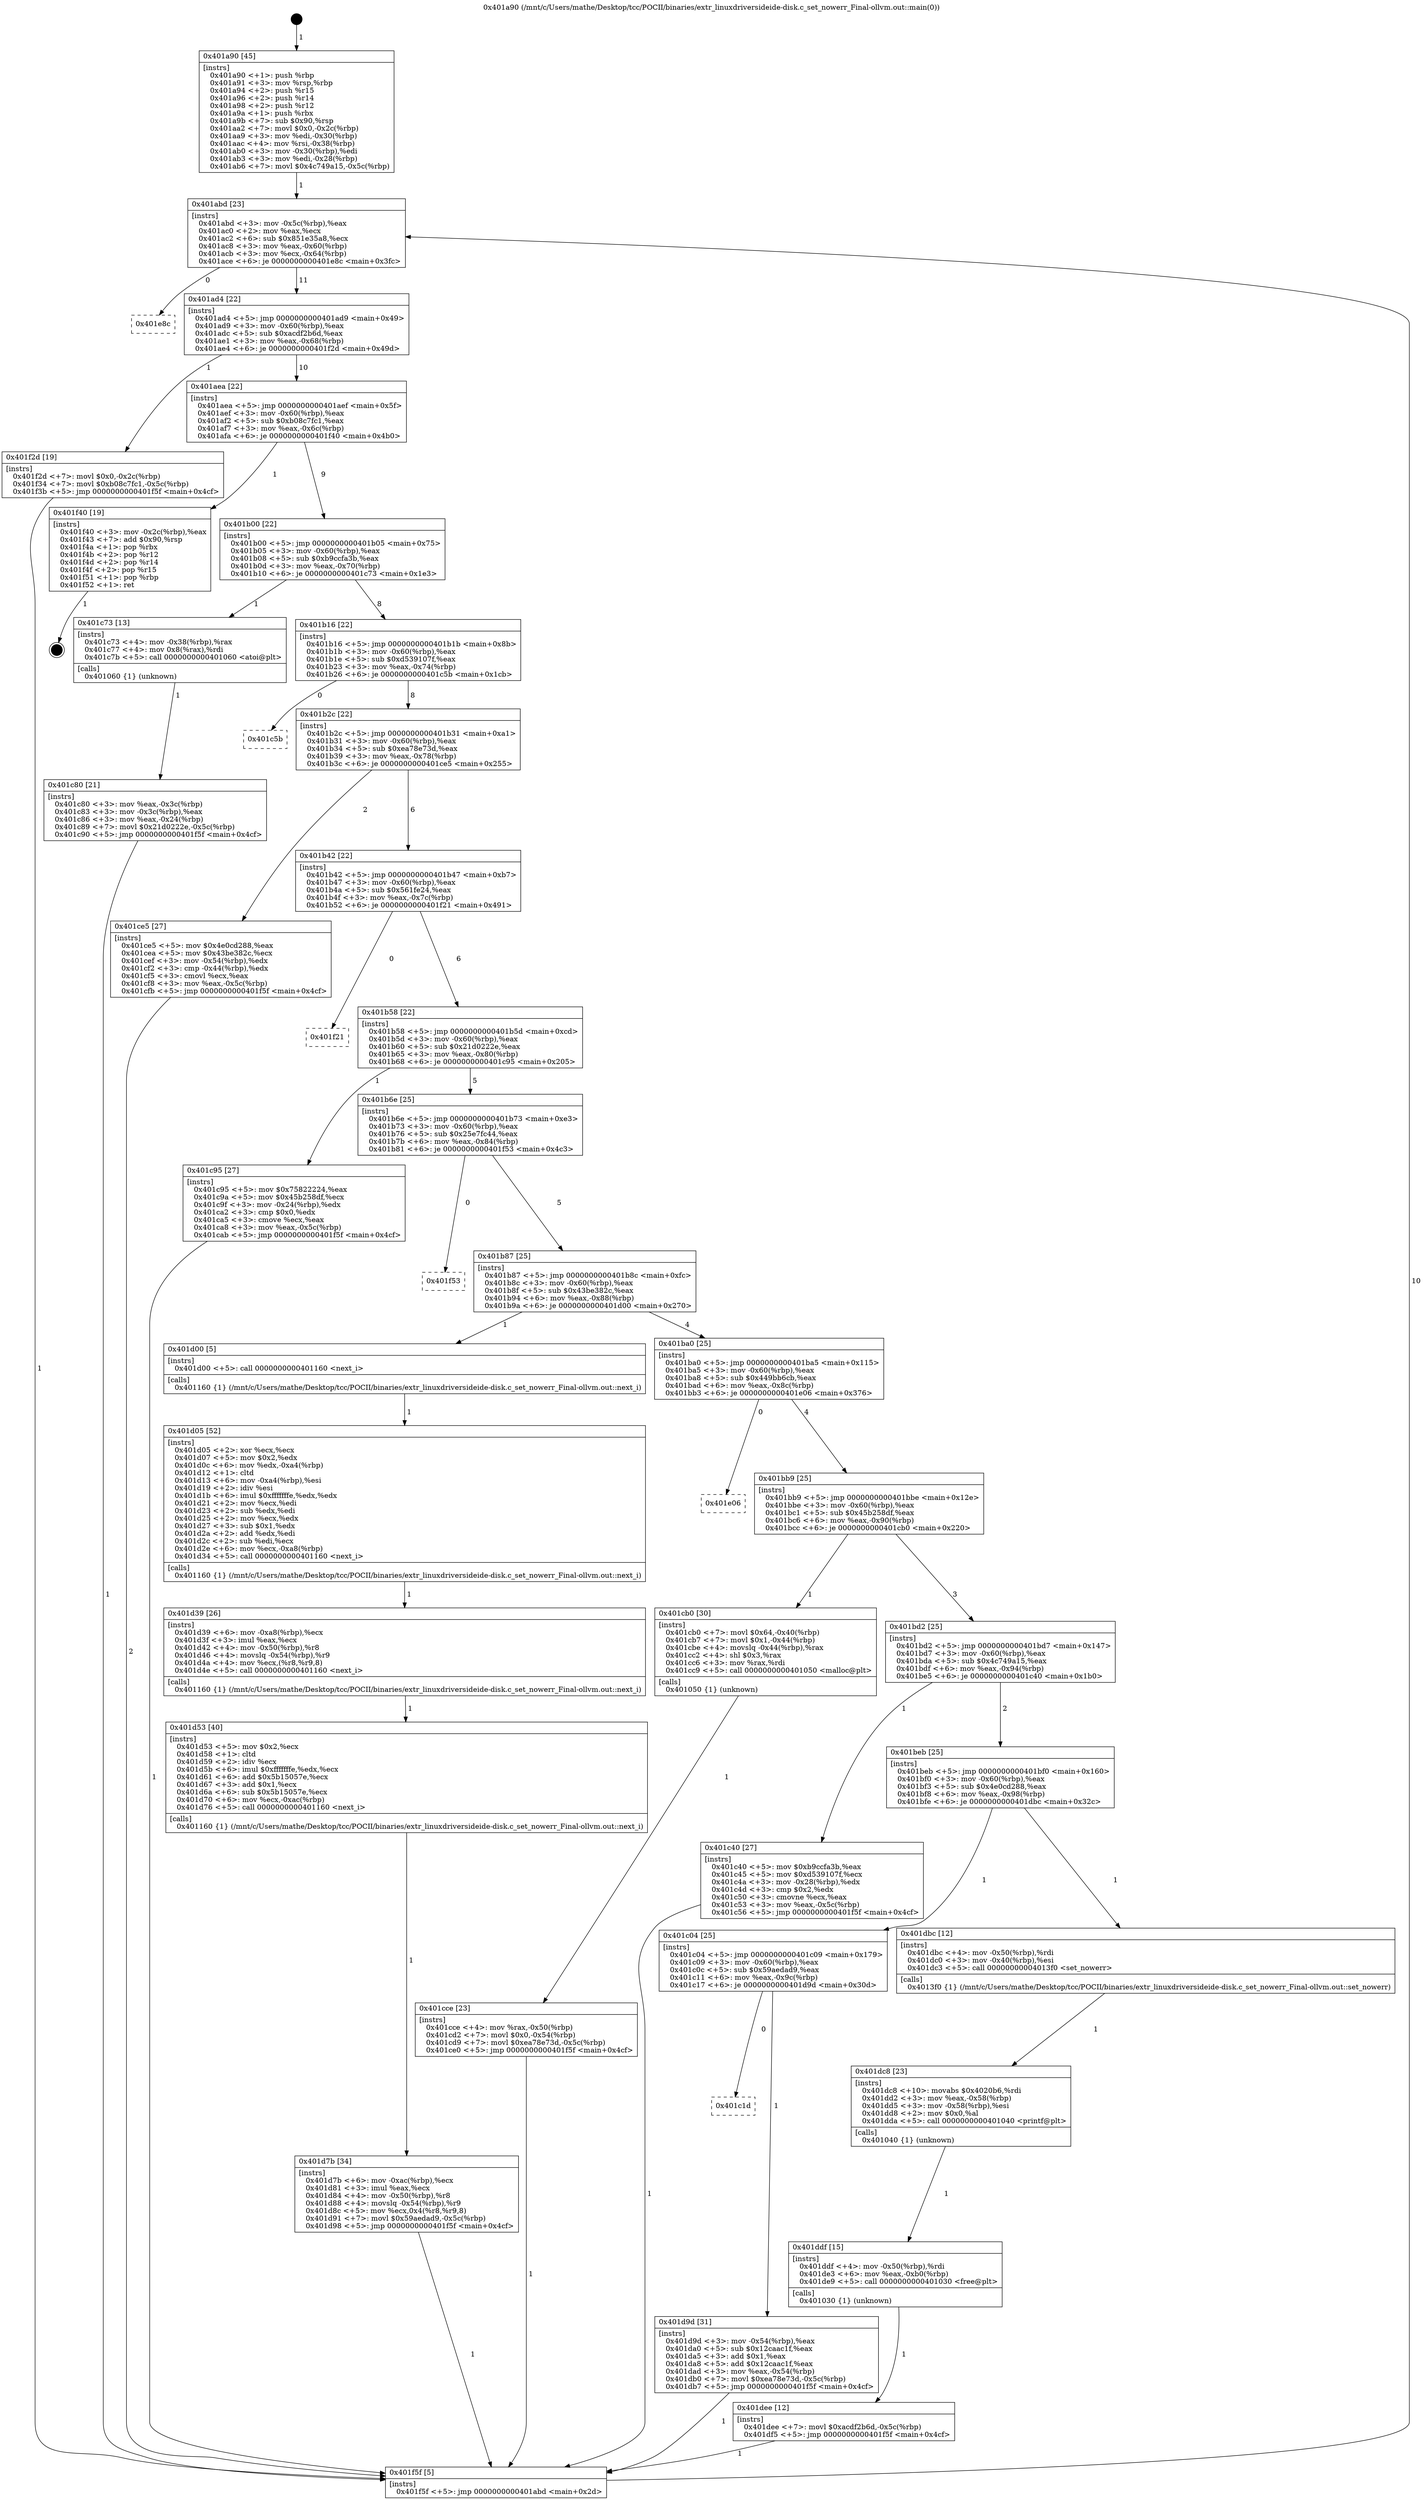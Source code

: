 digraph "0x401a90" {
  label = "0x401a90 (/mnt/c/Users/mathe/Desktop/tcc/POCII/binaries/extr_linuxdriversideide-disk.c_set_nowerr_Final-ollvm.out::main(0))"
  labelloc = "t"
  node[shape=record]

  Entry [label="",width=0.3,height=0.3,shape=circle,fillcolor=black,style=filled]
  "0x401abd" [label="{
     0x401abd [23]\l
     | [instrs]\l
     &nbsp;&nbsp;0x401abd \<+3\>: mov -0x5c(%rbp),%eax\l
     &nbsp;&nbsp;0x401ac0 \<+2\>: mov %eax,%ecx\l
     &nbsp;&nbsp;0x401ac2 \<+6\>: sub $0x851e35a8,%ecx\l
     &nbsp;&nbsp;0x401ac8 \<+3\>: mov %eax,-0x60(%rbp)\l
     &nbsp;&nbsp;0x401acb \<+3\>: mov %ecx,-0x64(%rbp)\l
     &nbsp;&nbsp;0x401ace \<+6\>: je 0000000000401e8c \<main+0x3fc\>\l
  }"]
  "0x401e8c" [label="{
     0x401e8c\l
  }", style=dashed]
  "0x401ad4" [label="{
     0x401ad4 [22]\l
     | [instrs]\l
     &nbsp;&nbsp;0x401ad4 \<+5\>: jmp 0000000000401ad9 \<main+0x49\>\l
     &nbsp;&nbsp;0x401ad9 \<+3\>: mov -0x60(%rbp),%eax\l
     &nbsp;&nbsp;0x401adc \<+5\>: sub $0xacdf2b6d,%eax\l
     &nbsp;&nbsp;0x401ae1 \<+3\>: mov %eax,-0x68(%rbp)\l
     &nbsp;&nbsp;0x401ae4 \<+6\>: je 0000000000401f2d \<main+0x49d\>\l
  }"]
  Exit [label="",width=0.3,height=0.3,shape=circle,fillcolor=black,style=filled,peripheries=2]
  "0x401f2d" [label="{
     0x401f2d [19]\l
     | [instrs]\l
     &nbsp;&nbsp;0x401f2d \<+7\>: movl $0x0,-0x2c(%rbp)\l
     &nbsp;&nbsp;0x401f34 \<+7\>: movl $0xb08c7fc1,-0x5c(%rbp)\l
     &nbsp;&nbsp;0x401f3b \<+5\>: jmp 0000000000401f5f \<main+0x4cf\>\l
  }"]
  "0x401aea" [label="{
     0x401aea [22]\l
     | [instrs]\l
     &nbsp;&nbsp;0x401aea \<+5\>: jmp 0000000000401aef \<main+0x5f\>\l
     &nbsp;&nbsp;0x401aef \<+3\>: mov -0x60(%rbp),%eax\l
     &nbsp;&nbsp;0x401af2 \<+5\>: sub $0xb08c7fc1,%eax\l
     &nbsp;&nbsp;0x401af7 \<+3\>: mov %eax,-0x6c(%rbp)\l
     &nbsp;&nbsp;0x401afa \<+6\>: je 0000000000401f40 \<main+0x4b0\>\l
  }"]
  "0x401dee" [label="{
     0x401dee [12]\l
     | [instrs]\l
     &nbsp;&nbsp;0x401dee \<+7\>: movl $0xacdf2b6d,-0x5c(%rbp)\l
     &nbsp;&nbsp;0x401df5 \<+5\>: jmp 0000000000401f5f \<main+0x4cf\>\l
  }"]
  "0x401f40" [label="{
     0x401f40 [19]\l
     | [instrs]\l
     &nbsp;&nbsp;0x401f40 \<+3\>: mov -0x2c(%rbp),%eax\l
     &nbsp;&nbsp;0x401f43 \<+7\>: add $0x90,%rsp\l
     &nbsp;&nbsp;0x401f4a \<+1\>: pop %rbx\l
     &nbsp;&nbsp;0x401f4b \<+2\>: pop %r12\l
     &nbsp;&nbsp;0x401f4d \<+2\>: pop %r14\l
     &nbsp;&nbsp;0x401f4f \<+2\>: pop %r15\l
     &nbsp;&nbsp;0x401f51 \<+1\>: pop %rbp\l
     &nbsp;&nbsp;0x401f52 \<+1\>: ret\l
  }"]
  "0x401b00" [label="{
     0x401b00 [22]\l
     | [instrs]\l
     &nbsp;&nbsp;0x401b00 \<+5\>: jmp 0000000000401b05 \<main+0x75\>\l
     &nbsp;&nbsp;0x401b05 \<+3\>: mov -0x60(%rbp),%eax\l
     &nbsp;&nbsp;0x401b08 \<+5\>: sub $0xb9ccfa3b,%eax\l
     &nbsp;&nbsp;0x401b0d \<+3\>: mov %eax,-0x70(%rbp)\l
     &nbsp;&nbsp;0x401b10 \<+6\>: je 0000000000401c73 \<main+0x1e3\>\l
  }"]
  "0x401ddf" [label="{
     0x401ddf [15]\l
     | [instrs]\l
     &nbsp;&nbsp;0x401ddf \<+4\>: mov -0x50(%rbp),%rdi\l
     &nbsp;&nbsp;0x401de3 \<+6\>: mov %eax,-0xb0(%rbp)\l
     &nbsp;&nbsp;0x401de9 \<+5\>: call 0000000000401030 \<free@plt\>\l
     | [calls]\l
     &nbsp;&nbsp;0x401030 \{1\} (unknown)\l
  }"]
  "0x401c73" [label="{
     0x401c73 [13]\l
     | [instrs]\l
     &nbsp;&nbsp;0x401c73 \<+4\>: mov -0x38(%rbp),%rax\l
     &nbsp;&nbsp;0x401c77 \<+4\>: mov 0x8(%rax),%rdi\l
     &nbsp;&nbsp;0x401c7b \<+5\>: call 0000000000401060 \<atoi@plt\>\l
     | [calls]\l
     &nbsp;&nbsp;0x401060 \{1\} (unknown)\l
  }"]
  "0x401b16" [label="{
     0x401b16 [22]\l
     | [instrs]\l
     &nbsp;&nbsp;0x401b16 \<+5\>: jmp 0000000000401b1b \<main+0x8b\>\l
     &nbsp;&nbsp;0x401b1b \<+3\>: mov -0x60(%rbp),%eax\l
     &nbsp;&nbsp;0x401b1e \<+5\>: sub $0xd539107f,%eax\l
     &nbsp;&nbsp;0x401b23 \<+3\>: mov %eax,-0x74(%rbp)\l
     &nbsp;&nbsp;0x401b26 \<+6\>: je 0000000000401c5b \<main+0x1cb\>\l
  }"]
  "0x401dc8" [label="{
     0x401dc8 [23]\l
     | [instrs]\l
     &nbsp;&nbsp;0x401dc8 \<+10\>: movabs $0x4020b6,%rdi\l
     &nbsp;&nbsp;0x401dd2 \<+3\>: mov %eax,-0x58(%rbp)\l
     &nbsp;&nbsp;0x401dd5 \<+3\>: mov -0x58(%rbp),%esi\l
     &nbsp;&nbsp;0x401dd8 \<+2\>: mov $0x0,%al\l
     &nbsp;&nbsp;0x401dda \<+5\>: call 0000000000401040 \<printf@plt\>\l
     | [calls]\l
     &nbsp;&nbsp;0x401040 \{1\} (unknown)\l
  }"]
  "0x401c5b" [label="{
     0x401c5b\l
  }", style=dashed]
  "0x401b2c" [label="{
     0x401b2c [22]\l
     | [instrs]\l
     &nbsp;&nbsp;0x401b2c \<+5\>: jmp 0000000000401b31 \<main+0xa1\>\l
     &nbsp;&nbsp;0x401b31 \<+3\>: mov -0x60(%rbp),%eax\l
     &nbsp;&nbsp;0x401b34 \<+5\>: sub $0xea78e73d,%eax\l
     &nbsp;&nbsp;0x401b39 \<+3\>: mov %eax,-0x78(%rbp)\l
     &nbsp;&nbsp;0x401b3c \<+6\>: je 0000000000401ce5 \<main+0x255\>\l
  }"]
  "0x401c1d" [label="{
     0x401c1d\l
  }", style=dashed]
  "0x401ce5" [label="{
     0x401ce5 [27]\l
     | [instrs]\l
     &nbsp;&nbsp;0x401ce5 \<+5\>: mov $0x4e0cd288,%eax\l
     &nbsp;&nbsp;0x401cea \<+5\>: mov $0x43be382c,%ecx\l
     &nbsp;&nbsp;0x401cef \<+3\>: mov -0x54(%rbp),%edx\l
     &nbsp;&nbsp;0x401cf2 \<+3\>: cmp -0x44(%rbp),%edx\l
     &nbsp;&nbsp;0x401cf5 \<+3\>: cmovl %ecx,%eax\l
     &nbsp;&nbsp;0x401cf8 \<+3\>: mov %eax,-0x5c(%rbp)\l
     &nbsp;&nbsp;0x401cfb \<+5\>: jmp 0000000000401f5f \<main+0x4cf\>\l
  }"]
  "0x401b42" [label="{
     0x401b42 [22]\l
     | [instrs]\l
     &nbsp;&nbsp;0x401b42 \<+5\>: jmp 0000000000401b47 \<main+0xb7\>\l
     &nbsp;&nbsp;0x401b47 \<+3\>: mov -0x60(%rbp),%eax\l
     &nbsp;&nbsp;0x401b4a \<+5\>: sub $0x561fe24,%eax\l
     &nbsp;&nbsp;0x401b4f \<+3\>: mov %eax,-0x7c(%rbp)\l
     &nbsp;&nbsp;0x401b52 \<+6\>: je 0000000000401f21 \<main+0x491\>\l
  }"]
  "0x401d9d" [label="{
     0x401d9d [31]\l
     | [instrs]\l
     &nbsp;&nbsp;0x401d9d \<+3\>: mov -0x54(%rbp),%eax\l
     &nbsp;&nbsp;0x401da0 \<+5\>: sub $0x12caac1f,%eax\l
     &nbsp;&nbsp;0x401da5 \<+3\>: add $0x1,%eax\l
     &nbsp;&nbsp;0x401da8 \<+5\>: add $0x12caac1f,%eax\l
     &nbsp;&nbsp;0x401dad \<+3\>: mov %eax,-0x54(%rbp)\l
     &nbsp;&nbsp;0x401db0 \<+7\>: movl $0xea78e73d,-0x5c(%rbp)\l
     &nbsp;&nbsp;0x401db7 \<+5\>: jmp 0000000000401f5f \<main+0x4cf\>\l
  }"]
  "0x401f21" [label="{
     0x401f21\l
  }", style=dashed]
  "0x401b58" [label="{
     0x401b58 [22]\l
     | [instrs]\l
     &nbsp;&nbsp;0x401b58 \<+5\>: jmp 0000000000401b5d \<main+0xcd\>\l
     &nbsp;&nbsp;0x401b5d \<+3\>: mov -0x60(%rbp),%eax\l
     &nbsp;&nbsp;0x401b60 \<+5\>: sub $0x21d0222e,%eax\l
     &nbsp;&nbsp;0x401b65 \<+3\>: mov %eax,-0x80(%rbp)\l
     &nbsp;&nbsp;0x401b68 \<+6\>: je 0000000000401c95 \<main+0x205\>\l
  }"]
  "0x401c04" [label="{
     0x401c04 [25]\l
     | [instrs]\l
     &nbsp;&nbsp;0x401c04 \<+5\>: jmp 0000000000401c09 \<main+0x179\>\l
     &nbsp;&nbsp;0x401c09 \<+3\>: mov -0x60(%rbp),%eax\l
     &nbsp;&nbsp;0x401c0c \<+5\>: sub $0x59aedad9,%eax\l
     &nbsp;&nbsp;0x401c11 \<+6\>: mov %eax,-0x9c(%rbp)\l
     &nbsp;&nbsp;0x401c17 \<+6\>: je 0000000000401d9d \<main+0x30d\>\l
  }"]
  "0x401c95" [label="{
     0x401c95 [27]\l
     | [instrs]\l
     &nbsp;&nbsp;0x401c95 \<+5\>: mov $0x75822224,%eax\l
     &nbsp;&nbsp;0x401c9a \<+5\>: mov $0x45b258df,%ecx\l
     &nbsp;&nbsp;0x401c9f \<+3\>: mov -0x24(%rbp),%edx\l
     &nbsp;&nbsp;0x401ca2 \<+3\>: cmp $0x0,%edx\l
     &nbsp;&nbsp;0x401ca5 \<+3\>: cmove %ecx,%eax\l
     &nbsp;&nbsp;0x401ca8 \<+3\>: mov %eax,-0x5c(%rbp)\l
     &nbsp;&nbsp;0x401cab \<+5\>: jmp 0000000000401f5f \<main+0x4cf\>\l
  }"]
  "0x401b6e" [label="{
     0x401b6e [25]\l
     | [instrs]\l
     &nbsp;&nbsp;0x401b6e \<+5\>: jmp 0000000000401b73 \<main+0xe3\>\l
     &nbsp;&nbsp;0x401b73 \<+3\>: mov -0x60(%rbp),%eax\l
     &nbsp;&nbsp;0x401b76 \<+5\>: sub $0x25e7fc44,%eax\l
     &nbsp;&nbsp;0x401b7b \<+6\>: mov %eax,-0x84(%rbp)\l
     &nbsp;&nbsp;0x401b81 \<+6\>: je 0000000000401f53 \<main+0x4c3\>\l
  }"]
  "0x401dbc" [label="{
     0x401dbc [12]\l
     | [instrs]\l
     &nbsp;&nbsp;0x401dbc \<+4\>: mov -0x50(%rbp),%rdi\l
     &nbsp;&nbsp;0x401dc0 \<+3\>: mov -0x40(%rbp),%esi\l
     &nbsp;&nbsp;0x401dc3 \<+5\>: call 00000000004013f0 \<set_nowerr\>\l
     | [calls]\l
     &nbsp;&nbsp;0x4013f0 \{1\} (/mnt/c/Users/mathe/Desktop/tcc/POCII/binaries/extr_linuxdriversideide-disk.c_set_nowerr_Final-ollvm.out::set_nowerr)\l
  }"]
  "0x401f53" [label="{
     0x401f53\l
  }", style=dashed]
  "0x401b87" [label="{
     0x401b87 [25]\l
     | [instrs]\l
     &nbsp;&nbsp;0x401b87 \<+5\>: jmp 0000000000401b8c \<main+0xfc\>\l
     &nbsp;&nbsp;0x401b8c \<+3\>: mov -0x60(%rbp),%eax\l
     &nbsp;&nbsp;0x401b8f \<+5\>: sub $0x43be382c,%eax\l
     &nbsp;&nbsp;0x401b94 \<+6\>: mov %eax,-0x88(%rbp)\l
     &nbsp;&nbsp;0x401b9a \<+6\>: je 0000000000401d00 \<main+0x270\>\l
  }"]
  "0x401d7b" [label="{
     0x401d7b [34]\l
     | [instrs]\l
     &nbsp;&nbsp;0x401d7b \<+6\>: mov -0xac(%rbp),%ecx\l
     &nbsp;&nbsp;0x401d81 \<+3\>: imul %eax,%ecx\l
     &nbsp;&nbsp;0x401d84 \<+4\>: mov -0x50(%rbp),%r8\l
     &nbsp;&nbsp;0x401d88 \<+4\>: movslq -0x54(%rbp),%r9\l
     &nbsp;&nbsp;0x401d8c \<+5\>: mov %ecx,0x4(%r8,%r9,8)\l
     &nbsp;&nbsp;0x401d91 \<+7\>: movl $0x59aedad9,-0x5c(%rbp)\l
     &nbsp;&nbsp;0x401d98 \<+5\>: jmp 0000000000401f5f \<main+0x4cf\>\l
  }"]
  "0x401d00" [label="{
     0x401d00 [5]\l
     | [instrs]\l
     &nbsp;&nbsp;0x401d00 \<+5\>: call 0000000000401160 \<next_i\>\l
     | [calls]\l
     &nbsp;&nbsp;0x401160 \{1\} (/mnt/c/Users/mathe/Desktop/tcc/POCII/binaries/extr_linuxdriversideide-disk.c_set_nowerr_Final-ollvm.out::next_i)\l
  }"]
  "0x401ba0" [label="{
     0x401ba0 [25]\l
     | [instrs]\l
     &nbsp;&nbsp;0x401ba0 \<+5\>: jmp 0000000000401ba5 \<main+0x115\>\l
     &nbsp;&nbsp;0x401ba5 \<+3\>: mov -0x60(%rbp),%eax\l
     &nbsp;&nbsp;0x401ba8 \<+5\>: sub $0x449bb6cb,%eax\l
     &nbsp;&nbsp;0x401bad \<+6\>: mov %eax,-0x8c(%rbp)\l
     &nbsp;&nbsp;0x401bb3 \<+6\>: je 0000000000401e06 \<main+0x376\>\l
  }"]
  "0x401d53" [label="{
     0x401d53 [40]\l
     | [instrs]\l
     &nbsp;&nbsp;0x401d53 \<+5\>: mov $0x2,%ecx\l
     &nbsp;&nbsp;0x401d58 \<+1\>: cltd\l
     &nbsp;&nbsp;0x401d59 \<+2\>: idiv %ecx\l
     &nbsp;&nbsp;0x401d5b \<+6\>: imul $0xfffffffe,%edx,%ecx\l
     &nbsp;&nbsp;0x401d61 \<+6\>: add $0x5b15057e,%ecx\l
     &nbsp;&nbsp;0x401d67 \<+3\>: add $0x1,%ecx\l
     &nbsp;&nbsp;0x401d6a \<+6\>: sub $0x5b15057e,%ecx\l
     &nbsp;&nbsp;0x401d70 \<+6\>: mov %ecx,-0xac(%rbp)\l
     &nbsp;&nbsp;0x401d76 \<+5\>: call 0000000000401160 \<next_i\>\l
     | [calls]\l
     &nbsp;&nbsp;0x401160 \{1\} (/mnt/c/Users/mathe/Desktop/tcc/POCII/binaries/extr_linuxdriversideide-disk.c_set_nowerr_Final-ollvm.out::next_i)\l
  }"]
  "0x401e06" [label="{
     0x401e06\l
  }", style=dashed]
  "0x401bb9" [label="{
     0x401bb9 [25]\l
     | [instrs]\l
     &nbsp;&nbsp;0x401bb9 \<+5\>: jmp 0000000000401bbe \<main+0x12e\>\l
     &nbsp;&nbsp;0x401bbe \<+3\>: mov -0x60(%rbp),%eax\l
     &nbsp;&nbsp;0x401bc1 \<+5\>: sub $0x45b258df,%eax\l
     &nbsp;&nbsp;0x401bc6 \<+6\>: mov %eax,-0x90(%rbp)\l
     &nbsp;&nbsp;0x401bcc \<+6\>: je 0000000000401cb0 \<main+0x220\>\l
  }"]
  "0x401d39" [label="{
     0x401d39 [26]\l
     | [instrs]\l
     &nbsp;&nbsp;0x401d39 \<+6\>: mov -0xa8(%rbp),%ecx\l
     &nbsp;&nbsp;0x401d3f \<+3\>: imul %eax,%ecx\l
     &nbsp;&nbsp;0x401d42 \<+4\>: mov -0x50(%rbp),%r8\l
     &nbsp;&nbsp;0x401d46 \<+4\>: movslq -0x54(%rbp),%r9\l
     &nbsp;&nbsp;0x401d4a \<+4\>: mov %ecx,(%r8,%r9,8)\l
     &nbsp;&nbsp;0x401d4e \<+5\>: call 0000000000401160 \<next_i\>\l
     | [calls]\l
     &nbsp;&nbsp;0x401160 \{1\} (/mnt/c/Users/mathe/Desktop/tcc/POCII/binaries/extr_linuxdriversideide-disk.c_set_nowerr_Final-ollvm.out::next_i)\l
  }"]
  "0x401cb0" [label="{
     0x401cb0 [30]\l
     | [instrs]\l
     &nbsp;&nbsp;0x401cb0 \<+7\>: movl $0x64,-0x40(%rbp)\l
     &nbsp;&nbsp;0x401cb7 \<+7\>: movl $0x1,-0x44(%rbp)\l
     &nbsp;&nbsp;0x401cbe \<+4\>: movslq -0x44(%rbp),%rax\l
     &nbsp;&nbsp;0x401cc2 \<+4\>: shl $0x3,%rax\l
     &nbsp;&nbsp;0x401cc6 \<+3\>: mov %rax,%rdi\l
     &nbsp;&nbsp;0x401cc9 \<+5\>: call 0000000000401050 \<malloc@plt\>\l
     | [calls]\l
     &nbsp;&nbsp;0x401050 \{1\} (unknown)\l
  }"]
  "0x401bd2" [label="{
     0x401bd2 [25]\l
     | [instrs]\l
     &nbsp;&nbsp;0x401bd2 \<+5\>: jmp 0000000000401bd7 \<main+0x147\>\l
     &nbsp;&nbsp;0x401bd7 \<+3\>: mov -0x60(%rbp),%eax\l
     &nbsp;&nbsp;0x401bda \<+5\>: sub $0x4c749a15,%eax\l
     &nbsp;&nbsp;0x401bdf \<+6\>: mov %eax,-0x94(%rbp)\l
     &nbsp;&nbsp;0x401be5 \<+6\>: je 0000000000401c40 \<main+0x1b0\>\l
  }"]
  "0x401d05" [label="{
     0x401d05 [52]\l
     | [instrs]\l
     &nbsp;&nbsp;0x401d05 \<+2\>: xor %ecx,%ecx\l
     &nbsp;&nbsp;0x401d07 \<+5\>: mov $0x2,%edx\l
     &nbsp;&nbsp;0x401d0c \<+6\>: mov %edx,-0xa4(%rbp)\l
     &nbsp;&nbsp;0x401d12 \<+1\>: cltd\l
     &nbsp;&nbsp;0x401d13 \<+6\>: mov -0xa4(%rbp),%esi\l
     &nbsp;&nbsp;0x401d19 \<+2\>: idiv %esi\l
     &nbsp;&nbsp;0x401d1b \<+6\>: imul $0xfffffffe,%edx,%edx\l
     &nbsp;&nbsp;0x401d21 \<+2\>: mov %ecx,%edi\l
     &nbsp;&nbsp;0x401d23 \<+2\>: sub %edx,%edi\l
     &nbsp;&nbsp;0x401d25 \<+2\>: mov %ecx,%edx\l
     &nbsp;&nbsp;0x401d27 \<+3\>: sub $0x1,%edx\l
     &nbsp;&nbsp;0x401d2a \<+2\>: add %edx,%edi\l
     &nbsp;&nbsp;0x401d2c \<+2\>: sub %edi,%ecx\l
     &nbsp;&nbsp;0x401d2e \<+6\>: mov %ecx,-0xa8(%rbp)\l
     &nbsp;&nbsp;0x401d34 \<+5\>: call 0000000000401160 \<next_i\>\l
     | [calls]\l
     &nbsp;&nbsp;0x401160 \{1\} (/mnt/c/Users/mathe/Desktop/tcc/POCII/binaries/extr_linuxdriversideide-disk.c_set_nowerr_Final-ollvm.out::next_i)\l
  }"]
  "0x401c40" [label="{
     0x401c40 [27]\l
     | [instrs]\l
     &nbsp;&nbsp;0x401c40 \<+5\>: mov $0xb9ccfa3b,%eax\l
     &nbsp;&nbsp;0x401c45 \<+5\>: mov $0xd539107f,%ecx\l
     &nbsp;&nbsp;0x401c4a \<+3\>: mov -0x28(%rbp),%edx\l
     &nbsp;&nbsp;0x401c4d \<+3\>: cmp $0x2,%edx\l
     &nbsp;&nbsp;0x401c50 \<+3\>: cmovne %ecx,%eax\l
     &nbsp;&nbsp;0x401c53 \<+3\>: mov %eax,-0x5c(%rbp)\l
     &nbsp;&nbsp;0x401c56 \<+5\>: jmp 0000000000401f5f \<main+0x4cf\>\l
  }"]
  "0x401beb" [label="{
     0x401beb [25]\l
     | [instrs]\l
     &nbsp;&nbsp;0x401beb \<+5\>: jmp 0000000000401bf0 \<main+0x160\>\l
     &nbsp;&nbsp;0x401bf0 \<+3\>: mov -0x60(%rbp),%eax\l
     &nbsp;&nbsp;0x401bf3 \<+5\>: sub $0x4e0cd288,%eax\l
     &nbsp;&nbsp;0x401bf8 \<+6\>: mov %eax,-0x98(%rbp)\l
     &nbsp;&nbsp;0x401bfe \<+6\>: je 0000000000401dbc \<main+0x32c\>\l
  }"]
  "0x401f5f" [label="{
     0x401f5f [5]\l
     | [instrs]\l
     &nbsp;&nbsp;0x401f5f \<+5\>: jmp 0000000000401abd \<main+0x2d\>\l
  }"]
  "0x401a90" [label="{
     0x401a90 [45]\l
     | [instrs]\l
     &nbsp;&nbsp;0x401a90 \<+1\>: push %rbp\l
     &nbsp;&nbsp;0x401a91 \<+3\>: mov %rsp,%rbp\l
     &nbsp;&nbsp;0x401a94 \<+2\>: push %r15\l
     &nbsp;&nbsp;0x401a96 \<+2\>: push %r14\l
     &nbsp;&nbsp;0x401a98 \<+2\>: push %r12\l
     &nbsp;&nbsp;0x401a9a \<+1\>: push %rbx\l
     &nbsp;&nbsp;0x401a9b \<+7\>: sub $0x90,%rsp\l
     &nbsp;&nbsp;0x401aa2 \<+7\>: movl $0x0,-0x2c(%rbp)\l
     &nbsp;&nbsp;0x401aa9 \<+3\>: mov %edi,-0x30(%rbp)\l
     &nbsp;&nbsp;0x401aac \<+4\>: mov %rsi,-0x38(%rbp)\l
     &nbsp;&nbsp;0x401ab0 \<+3\>: mov -0x30(%rbp),%edi\l
     &nbsp;&nbsp;0x401ab3 \<+3\>: mov %edi,-0x28(%rbp)\l
     &nbsp;&nbsp;0x401ab6 \<+7\>: movl $0x4c749a15,-0x5c(%rbp)\l
  }"]
  "0x401c80" [label="{
     0x401c80 [21]\l
     | [instrs]\l
     &nbsp;&nbsp;0x401c80 \<+3\>: mov %eax,-0x3c(%rbp)\l
     &nbsp;&nbsp;0x401c83 \<+3\>: mov -0x3c(%rbp),%eax\l
     &nbsp;&nbsp;0x401c86 \<+3\>: mov %eax,-0x24(%rbp)\l
     &nbsp;&nbsp;0x401c89 \<+7\>: movl $0x21d0222e,-0x5c(%rbp)\l
     &nbsp;&nbsp;0x401c90 \<+5\>: jmp 0000000000401f5f \<main+0x4cf\>\l
  }"]
  "0x401cce" [label="{
     0x401cce [23]\l
     | [instrs]\l
     &nbsp;&nbsp;0x401cce \<+4\>: mov %rax,-0x50(%rbp)\l
     &nbsp;&nbsp;0x401cd2 \<+7\>: movl $0x0,-0x54(%rbp)\l
     &nbsp;&nbsp;0x401cd9 \<+7\>: movl $0xea78e73d,-0x5c(%rbp)\l
     &nbsp;&nbsp;0x401ce0 \<+5\>: jmp 0000000000401f5f \<main+0x4cf\>\l
  }"]
  Entry -> "0x401a90" [label=" 1"]
  "0x401abd" -> "0x401e8c" [label=" 0"]
  "0x401abd" -> "0x401ad4" [label=" 11"]
  "0x401f40" -> Exit [label=" 1"]
  "0x401ad4" -> "0x401f2d" [label=" 1"]
  "0x401ad4" -> "0x401aea" [label=" 10"]
  "0x401f2d" -> "0x401f5f" [label=" 1"]
  "0x401aea" -> "0x401f40" [label=" 1"]
  "0x401aea" -> "0x401b00" [label=" 9"]
  "0x401dee" -> "0x401f5f" [label=" 1"]
  "0x401b00" -> "0x401c73" [label=" 1"]
  "0x401b00" -> "0x401b16" [label=" 8"]
  "0x401ddf" -> "0x401dee" [label=" 1"]
  "0x401b16" -> "0x401c5b" [label=" 0"]
  "0x401b16" -> "0x401b2c" [label=" 8"]
  "0x401dc8" -> "0x401ddf" [label=" 1"]
  "0x401b2c" -> "0x401ce5" [label=" 2"]
  "0x401b2c" -> "0x401b42" [label=" 6"]
  "0x401dbc" -> "0x401dc8" [label=" 1"]
  "0x401b42" -> "0x401f21" [label=" 0"]
  "0x401b42" -> "0x401b58" [label=" 6"]
  "0x401d9d" -> "0x401f5f" [label=" 1"]
  "0x401b58" -> "0x401c95" [label=" 1"]
  "0x401b58" -> "0x401b6e" [label=" 5"]
  "0x401c04" -> "0x401d9d" [label=" 1"]
  "0x401b6e" -> "0x401f53" [label=" 0"]
  "0x401b6e" -> "0x401b87" [label=" 5"]
  "0x401c04" -> "0x401c1d" [label=" 0"]
  "0x401b87" -> "0x401d00" [label=" 1"]
  "0x401b87" -> "0x401ba0" [label=" 4"]
  "0x401beb" -> "0x401dbc" [label=" 1"]
  "0x401ba0" -> "0x401e06" [label=" 0"]
  "0x401ba0" -> "0x401bb9" [label=" 4"]
  "0x401beb" -> "0x401c04" [label=" 1"]
  "0x401bb9" -> "0x401cb0" [label=" 1"]
  "0x401bb9" -> "0x401bd2" [label=" 3"]
  "0x401d7b" -> "0x401f5f" [label=" 1"]
  "0x401bd2" -> "0x401c40" [label=" 1"]
  "0x401bd2" -> "0x401beb" [label=" 2"]
  "0x401c40" -> "0x401f5f" [label=" 1"]
  "0x401a90" -> "0x401abd" [label=" 1"]
  "0x401f5f" -> "0x401abd" [label=" 10"]
  "0x401c73" -> "0x401c80" [label=" 1"]
  "0x401c80" -> "0x401f5f" [label=" 1"]
  "0x401c95" -> "0x401f5f" [label=" 1"]
  "0x401cb0" -> "0x401cce" [label=" 1"]
  "0x401cce" -> "0x401f5f" [label=" 1"]
  "0x401ce5" -> "0x401f5f" [label=" 2"]
  "0x401d00" -> "0x401d05" [label=" 1"]
  "0x401d05" -> "0x401d39" [label=" 1"]
  "0x401d39" -> "0x401d53" [label=" 1"]
  "0x401d53" -> "0x401d7b" [label=" 1"]
}
